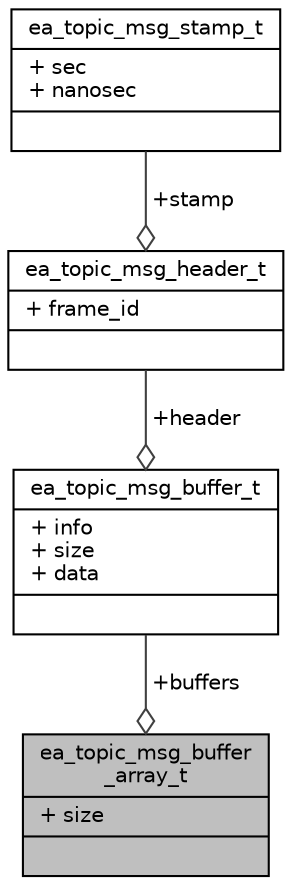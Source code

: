 digraph "ea_topic_msg_buffer_array_t"
{
 // INTERACTIVE_SVG=YES
 // LATEX_PDF_SIZE
  bgcolor="transparent";
  edge [fontname="Helvetica",fontsize="10",labelfontname="Helvetica",labelfontsize="10"];
  node [fontname="Helvetica",fontsize="10",shape=record];
  Node1 [label="{ea_topic_msg_buffer\l_array_t\n|+ size\l|}",height=0.2,width=0.4,color="black", fillcolor="grey75", style="filled", fontcolor="black",tooltip=" "];
  Node2 -> Node1 [color="grey25",fontsize="10",style="solid",label=" +buffers" ,arrowhead="odiamond",fontname="Helvetica"];
  Node2 [label="{ea_topic_msg_buffer_t\n|+ info\l+ size\l+ data\l|}",height=0.2,width=0.4,color="black",URL="$df/dd4/structea__topic__msg__buffer__t.html",tooltip=" "];
  Node3 -> Node2 [color="grey25",fontsize="10",style="solid",label=" +header" ,arrowhead="odiamond",fontname="Helvetica"];
  Node3 [label="{ea_topic_msg_header_t\n|+ frame_id\l|}",height=0.2,width=0.4,color="black",URL="$df/d43/structea__topic__msg__header__t.html",tooltip=" "];
  Node4 -> Node3 [color="grey25",fontsize="10",style="solid",label=" +stamp" ,arrowhead="odiamond",fontname="Helvetica"];
  Node4 [label="{ea_topic_msg_stamp_t\n|+ sec\l+ nanosec\l|}",height=0.2,width=0.4,color="black",URL="$d2/dbc/structea__topic__msg__stamp__t.html",tooltip=" "];
}
